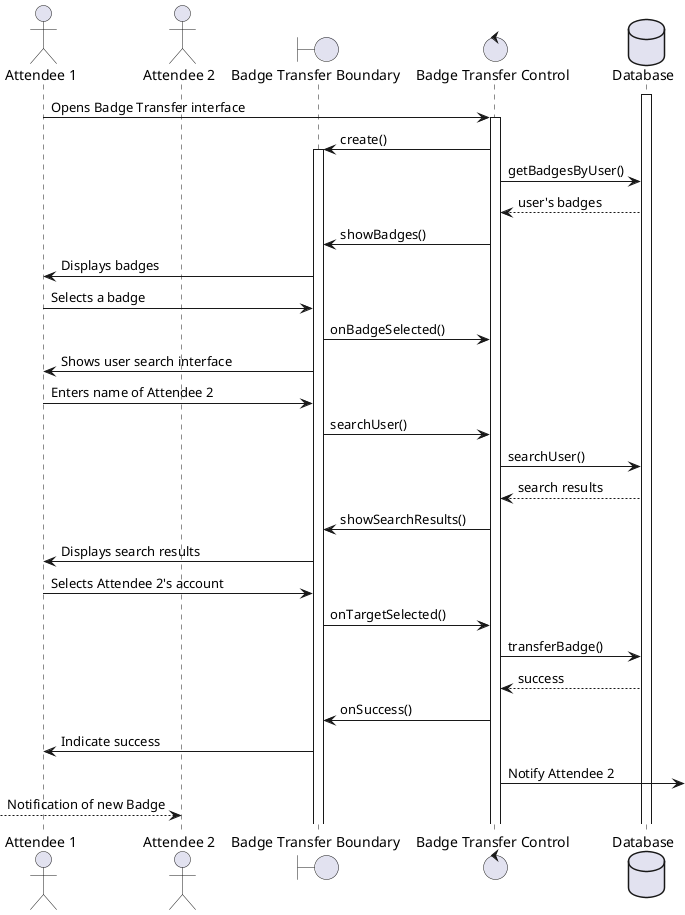 @startuml
actor "Attendee 1"
actor "Attendee 2"
boundary "Badge Transfer Boundary"
control "Badge Transfer Control"
database Database

activate Database

"Attendee 1" -> "Badge Transfer Control" : Opens Badge Transfer interface
activate "Badge Transfer Control"
"Badge Transfer Control" -> "Badge Transfer Boundary" : create()
activate "Badge Transfer Boundary"
"Badge Transfer Control" -> Database : getBadgesByUser()
Database --> "Badge Transfer Control" : user's badges
"Badge Transfer Control" -> "Badge Transfer Boundary" : showBadges()
"Badge Transfer Boundary" -> "Attendee 1" : Displays badges
"Attendee 1" -> "Badge Transfer Boundary" : Selects a badge
"Badge Transfer Boundary" -> "Badge Transfer Control" : onBadgeSelected()
"Badge Transfer Boundary" -> "Attendee 1" : Shows user search interface
"Attendee 1" -> "Badge Transfer Boundary" : Enters name of Attendee 2
"Badge Transfer Boundary" -> "Badge Transfer Control" : searchUser()
"Badge Transfer Control" -> Database : searchUser()
Database --> "Badge Transfer Control" : search results
"Badge Transfer Control" -> "Badge Transfer Boundary" : showSearchResults()
"Badge Transfer Boundary" -> "Attendee 1" : Displays search results
"Attendee 1" -> "Badge Transfer Boundary" : Selects Attendee 2's account
"Badge Transfer Boundary" -> "Badge Transfer Control" : onTargetSelected()
"Badge Transfer Control" -> Database : transferBadge()
Database --> "Badge Transfer Control" : success
"Badge Transfer Control" -> "Badge Transfer Boundary" : onSuccess()
"Badge Transfer Boundary" -> "Attendee 1" : Indicate success
"Badge Transfer Control" ->] : Notify Attendee 2
[--> "Attendee 2" : Notification of new Badge

@enduml
